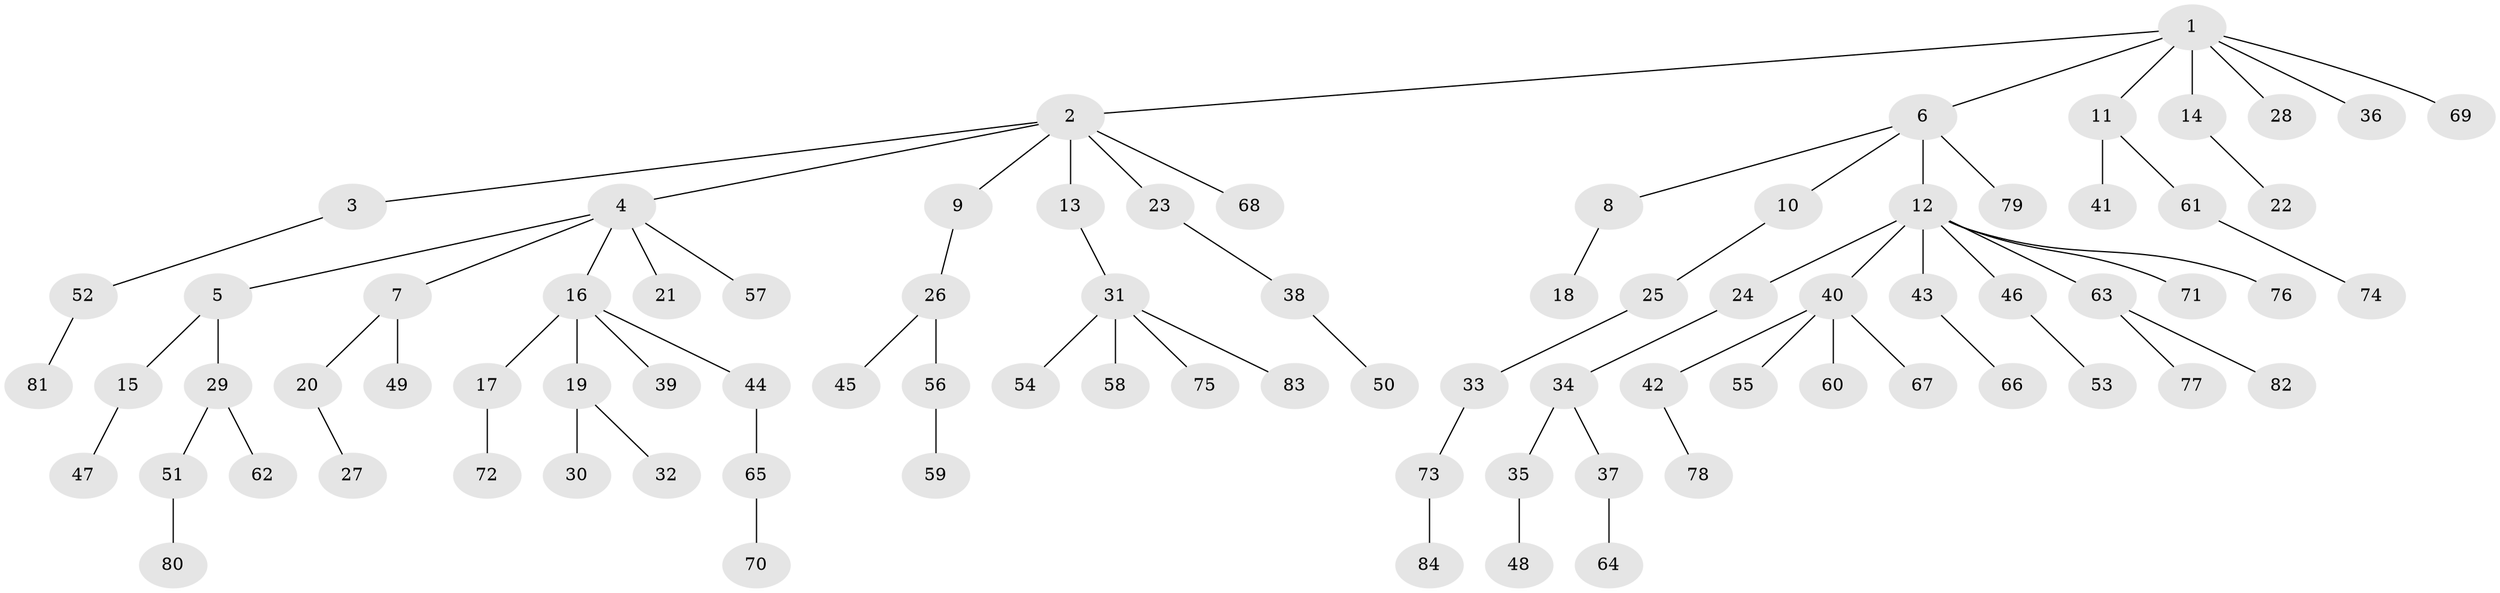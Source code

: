 // Generated by graph-tools (version 1.1) at 2025/15/03/09/25 04:15:38]
// undirected, 84 vertices, 83 edges
graph export_dot {
graph [start="1"]
  node [color=gray90,style=filled];
  1;
  2;
  3;
  4;
  5;
  6;
  7;
  8;
  9;
  10;
  11;
  12;
  13;
  14;
  15;
  16;
  17;
  18;
  19;
  20;
  21;
  22;
  23;
  24;
  25;
  26;
  27;
  28;
  29;
  30;
  31;
  32;
  33;
  34;
  35;
  36;
  37;
  38;
  39;
  40;
  41;
  42;
  43;
  44;
  45;
  46;
  47;
  48;
  49;
  50;
  51;
  52;
  53;
  54;
  55;
  56;
  57;
  58;
  59;
  60;
  61;
  62;
  63;
  64;
  65;
  66;
  67;
  68;
  69;
  70;
  71;
  72;
  73;
  74;
  75;
  76;
  77;
  78;
  79;
  80;
  81;
  82;
  83;
  84;
  1 -- 2;
  1 -- 6;
  1 -- 11;
  1 -- 14;
  1 -- 28;
  1 -- 36;
  1 -- 69;
  2 -- 3;
  2 -- 4;
  2 -- 9;
  2 -- 13;
  2 -- 23;
  2 -- 68;
  3 -- 52;
  4 -- 5;
  4 -- 7;
  4 -- 16;
  4 -- 21;
  4 -- 57;
  5 -- 15;
  5 -- 29;
  6 -- 8;
  6 -- 10;
  6 -- 12;
  6 -- 79;
  7 -- 20;
  7 -- 49;
  8 -- 18;
  9 -- 26;
  10 -- 25;
  11 -- 41;
  11 -- 61;
  12 -- 24;
  12 -- 40;
  12 -- 43;
  12 -- 46;
  12 -- 63;
  12 -- 71;
  12 -- 76;
  13 -- 31;
  14 -- 22;
  15 -- 47;
  16 -- 17;
  16 -- 19;
  16 -- 39;
  16 -- 44;
  17 -- 72;
  19 -- 30;
  19 -- 32;
  20 -- 27;
  23 -- 38;
  24 -- 34;
  25 -- 33;
  26 -- 45;
  26 -- 56;
  29 -- 51;
  29 -- 62;
  31 -- 54;
  31 -- 58;
  31 -- 75;
  31 -- 83;
  33 -- 73;
  34 -- 35;
  34 -- 37;
  35 -- 48;
  37 -- 64;
  38 -- 50;
  40 -- 42;
  40 -- 55;
  40 -- 60;
  40 -- 67;
  42 -- 78;
  43 -- 66;
  44 -- 65;
  46 -- 53;
  51 -- 80;
  52 -- 81;
  56 -- 59;
  61 -- 74;
  63 -- 77;
  63 -- 82;
  65 -- 70;
  73 -- 84;
}
